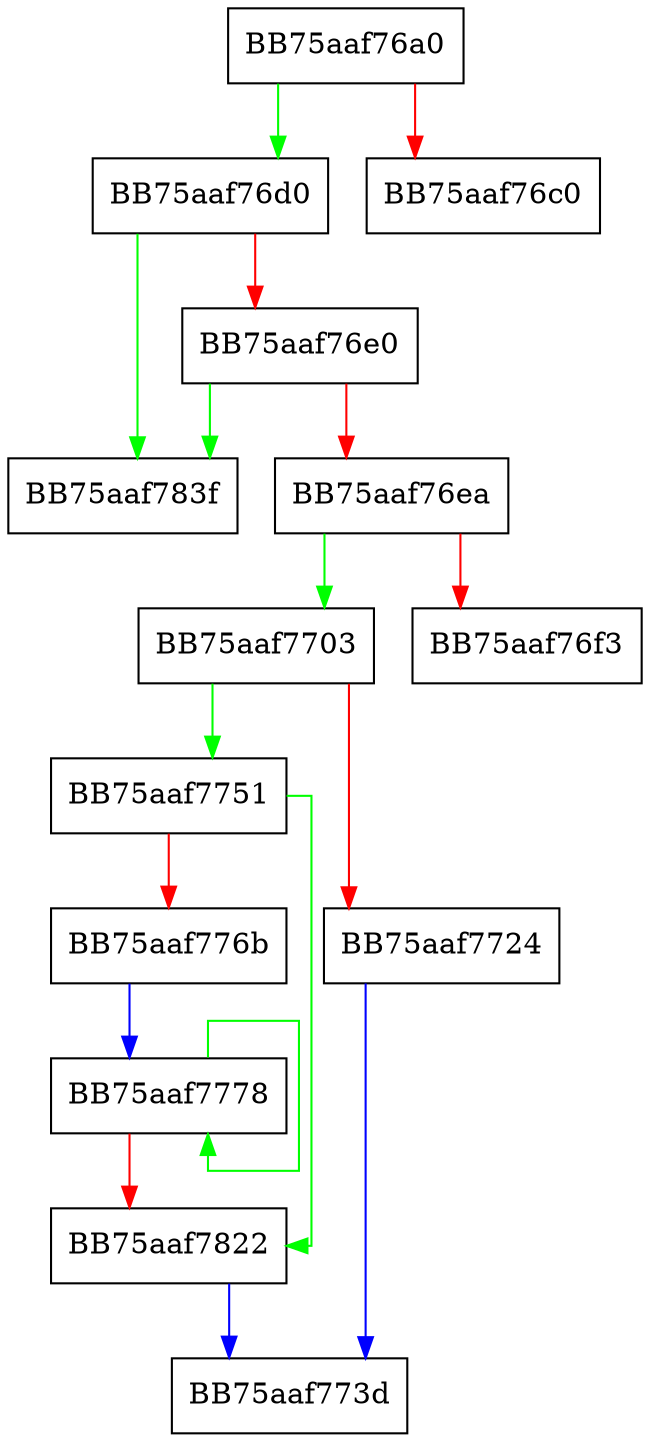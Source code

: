 digraph mp_lua_api_GetSMSThreadInfo {
  node [shape="box"];
  graph [splines=ortho];
  BB75aaf76a0 -> BB75aaf76d0 [color="green"];
  BB75aaf76a0 -> BB75aaf76c0 [color="red"];
  BB75aaf76d0 -> BB75aaf783f [color="green"];
  BB75aaf76d0 -> BB75aaf76e0 [color="red"];
  BB75aaf76e0 -> BB75aaf783f [color="green"];
  BB75aaf76e0 -> BB75aaf76ea [color="red"];
  BB75aaf76ea -> BB75aaf7703 [color="green"];
  BB75aaf76ea -> BB75aaf76f3 [color="red"];
  BB75aaf7703 -> BB75aaf7751 [color="green"];
  BB75aaf7703 -> BB75aaf7724 [color="red"];
  BB75aaf7724 -> BB75aaf773d [color="blue"];
  BB75aaf7751 -> BB75aaf7822 [color="green"];
  BB75aaf7751 -> BB75aaf776b [color="red"];
  BB75aaf776b -> BB75aaf7778 [color="blue"];
  BB75aaf7778 -> BB75aaf7778 [color="green"];
  BB75aaf7778 -> BB75aaf7822 [color="red"];
  BB75aaf7822 -> BB75aaf773d [color="blue"];
}
